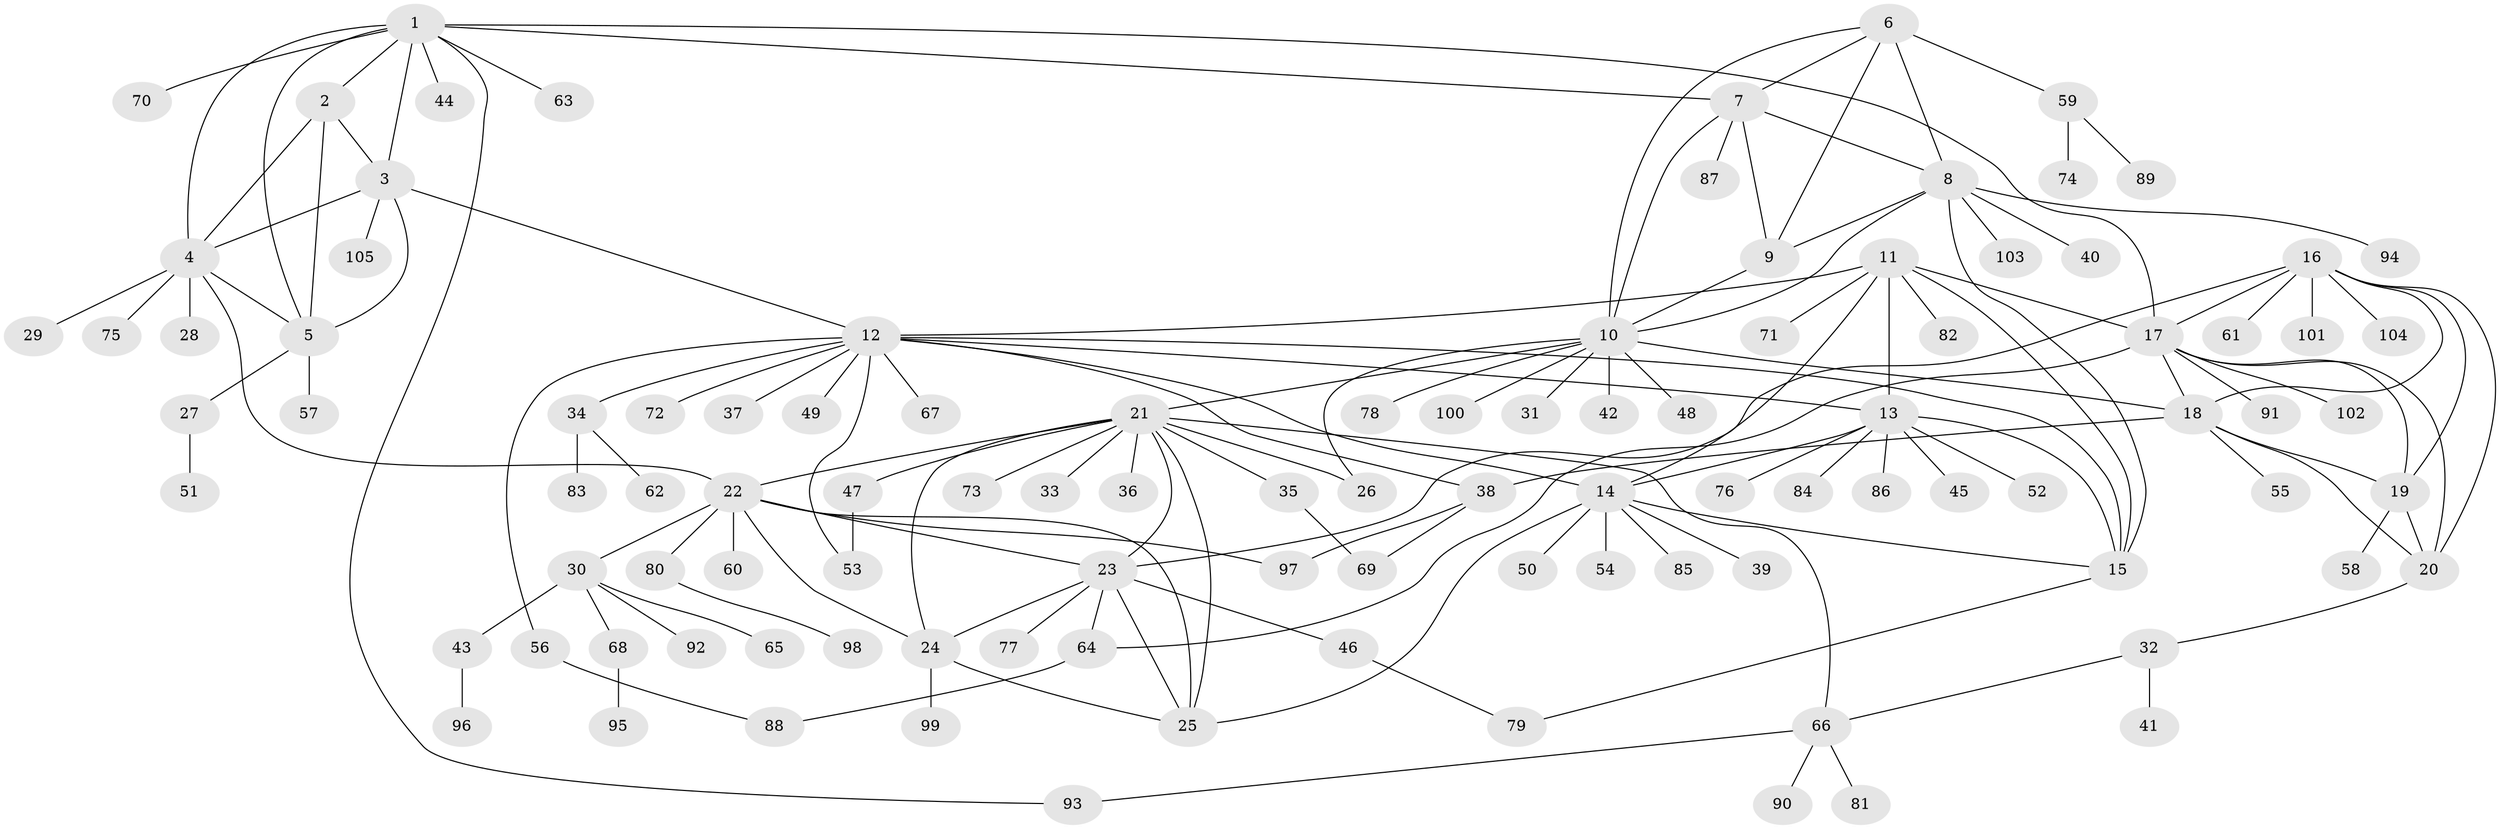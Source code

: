 // Generated by graph-tools (version 1.1) at 2025/37/03/09/25 02:37:26]
// undirected, 105 vertices, 150 edges
graph export_dot {
graph [start="1"]
  node [color=gray90,style=filled];
  1;
  2;
  3;
  4;
  5;
  6;
  7;
  8;
  9;
  10;
  11;
  12;
  13;
  14;
  15;
  16;
  17;
  18;
  19;
  20;
  21;
  22;
  23;
  24;
  25;
  26;
  27;
  28;
  29;
  30;
  31;
  32;
  33;
  34;
  35;
  36;
  37;
  38;
  39;
  40;
  41;
  42;
  43;
  44;
  45;
  46;
  47;
  48;
  49;
  50;
  51;
  52;
  53;
  54;
  55;
  56;
  57;
  58;
  59;
  60;
  61;
  62;
  63;
  64;
  65;
  66;
  67;
  68;
  69;
  70;
  71;
  72;
  73;
  74;
  75;
  76;
  77;
  78;
  79;
  80;
  81;
  82;
  83;
  84;
  85;
  86;
  87;
  88;
  89;
  90;
  91;
  92;
  93;
  94;
  95;
  96;
  97;
  98;
  99;
  100;
  101;
  102;
  103;
  104;
  105;
  1 -- 2;
  1 -- 3;
  1 -- 4;
  1 -- 5;
  1 -- 7;
  1 -- 17;
  1 -- 44;
  1 -- 63;
  1 -- 70;
  1 -- 93;
  2 -- 3;
  2 -- 4;
  2 -- 5;
  3 -- 4;
  3 -- 5;
  3 -- 12;
  3 -- 105;
  4 -- 5;
  4 -- 22;
  4 -- 28;
  4 -- 29;
  4 -- 75;
  5 -- 27;
  5 -- 57;
  6 -- 7;
  6 -- 8;
  6 -- 9;
  6 -- 10;
  6 -- 59;
  7 -- 8;
  7 -- 9;
  7 -- 10;
  7 -- 87;
  8 -- 9;
  8 -- 10;
  8 -- 15;
  8 -- 40;
  8 -- 94;
  8 -- 103;
  9 -- 10;
  10 -- 18;
  10 -- 21;
  10 -- 26;
  10 -- 31;
  10 -- 42;
  10 -- 48;
  10 -- 78;
  10 -- 100;
  11 -- 12;
  11 -- 13;
  11 -- 14;
  11 -- 15;
  11 -- 17;
  11 -- 71;
  11 -- 82;
  12 -- 13;
  12 -- 14;
  12 -- 15;
  12 -- 34;
  12 -- 37;
  12 -- 38;
  12 -- 49;
  12 -- 53;
  12 -- 56;
  12 -- 67;
  12 -- 72;
  13 -- 14;
  13 -- 15;
  13 -- 45;
  13 -- 52;
  13 -- 76;
  13 -- 84;
  13 -- 86;
  14 -- 15;
  14 -- 25;
  14 -- 39;
  14 -- 50;
  14 -- 54;
  14 -- 85;
  15 -- 79;
  16 -- 17;
  16 -- 18;
  16 -- 19;
  16 -- 20;
  16 -- 23;
  16 -- 61;
  16 -- 101;
  16 -- 104;
  17 -- 18;
  17 -- 19;
  17 -- 20;
  17 -- 64;
  17 -- 91;
  17 -- 102;
  18 -- 19;
  18 -- 20;
  18 -- 38;
  18 -- 55;
  19 -- 20;
  19 -- 58;
  20 -- 32;
  21 -- 22;
  21 -- 23;
  21 -- 24;
  21 -- 25;
  21 -- 26;
  21 -- 33;
  21 -- 35;
  21 -- 36;
  21 -- 47;
  21 -- 66;
  21 -- 73;
  22 -- 23;
  22 -- 24;
  22 -- 25;
  22 -- 30;
  22 -- 60;
  22 -- 80;
  22 -- 97;
  23 -- 24;
  23 -- 25;
  23 -- 46;
  23 -- 64;
  23 -- 77;
  24 -- 25;
  24 -- 99;
  27 -- 51;
  30 -- 43;
  30 -- 65;
  30 -- 68;
  30 -- 92;
  32 -- 41;
  32 -- 66;
  34 -- 62;
  34 -- 83;
  35 -- 69;
  38 -- 69;
  38 -- 97;
  43 -- 96;
  46 -- 79;
  47 -- 53;
  56 -- 88;
  59 -- 74;
  59 -- 89;
  64 -- 88;
  66 -- 81;
  66 -- 90;
  66 -- 93;
  68 -- 95;
  80 -- 98;
}
